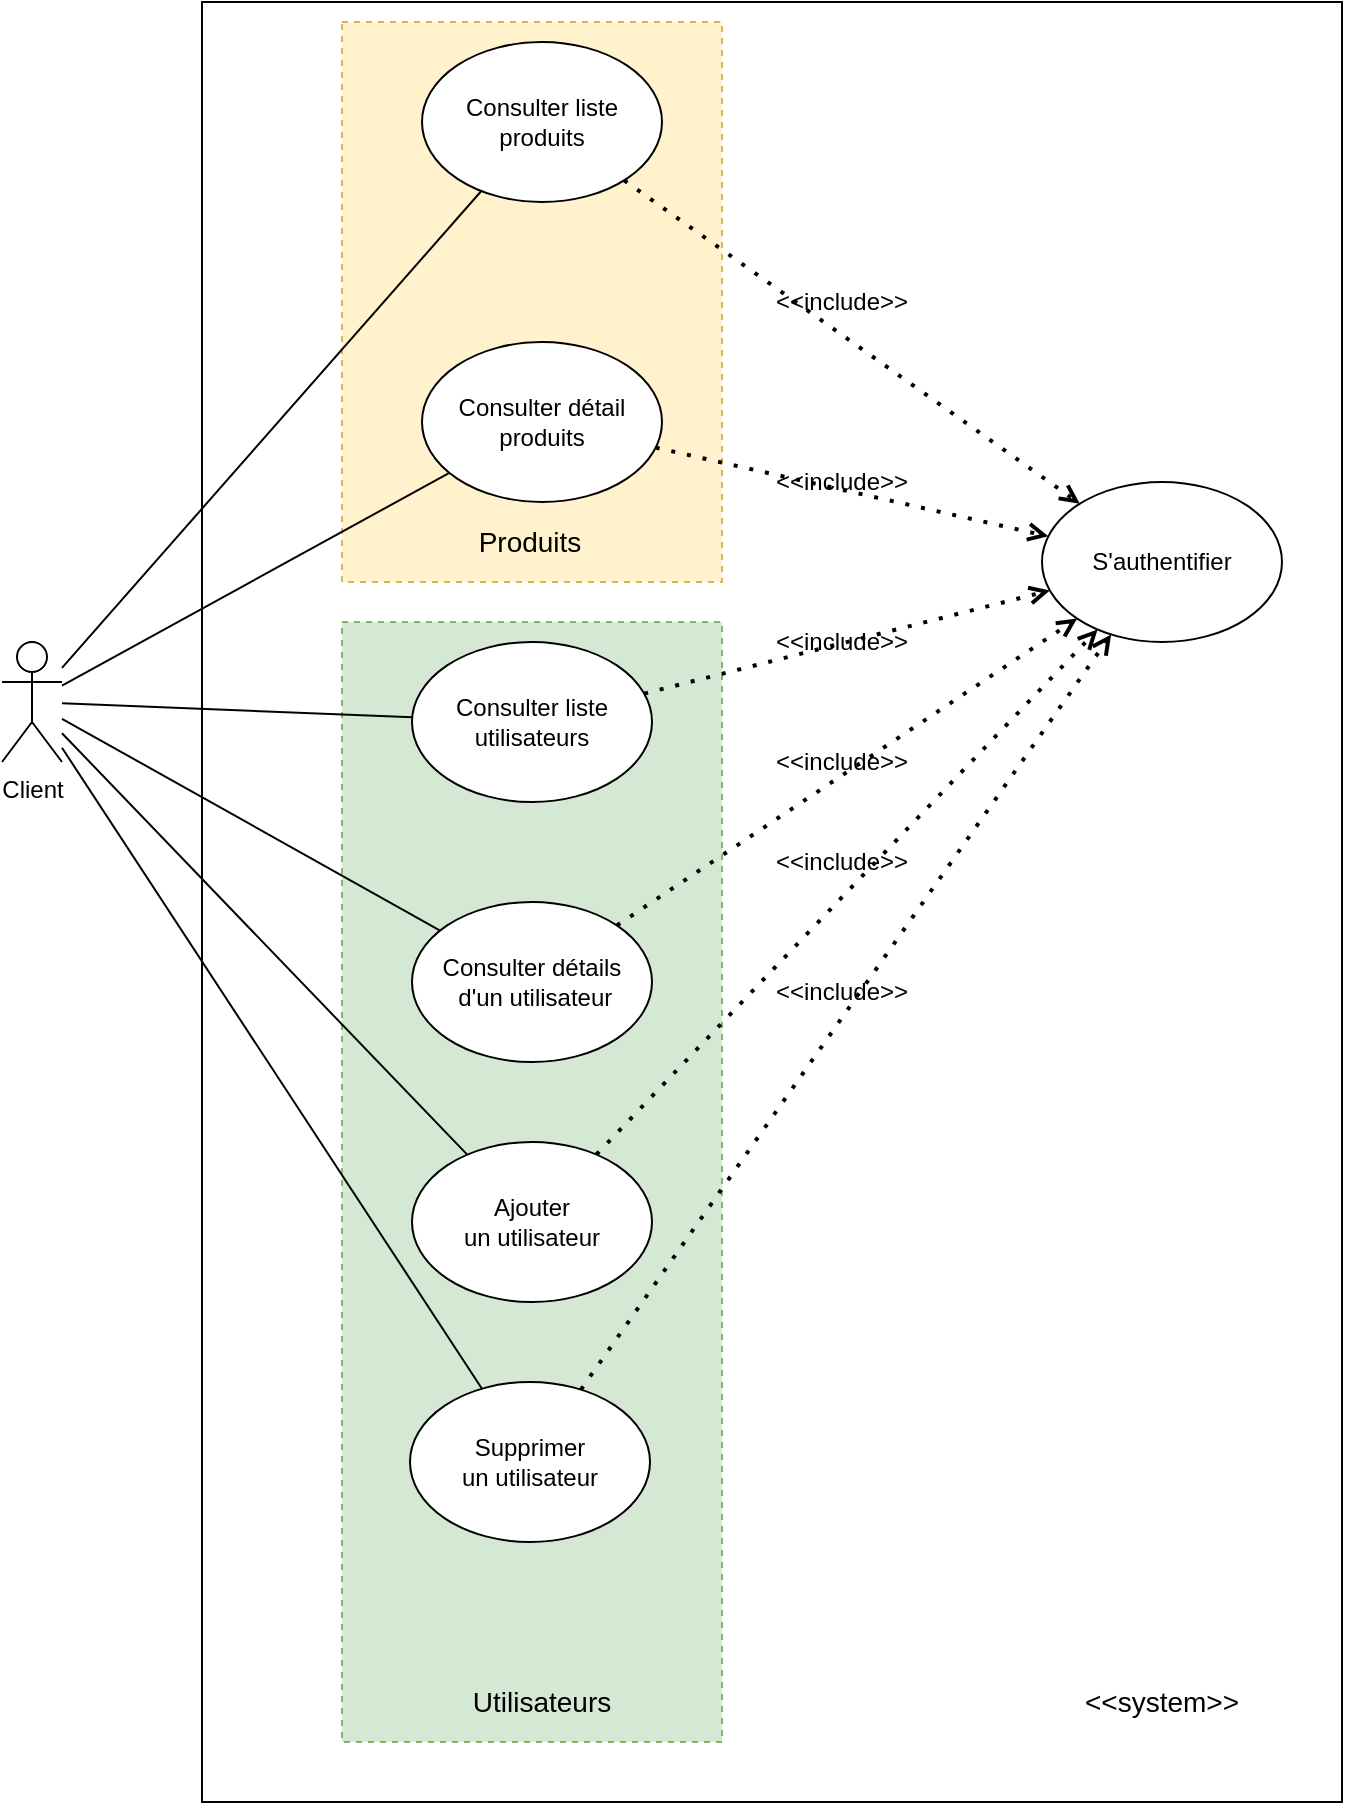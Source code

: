 <mxfile version="13.6.2" type="device"><diagram id="E0F7ByZO08J8Pbl1r1id" name="Page-1"><mxGraphModel dx="1102" dy="821" grid="1" gridSize="10" guides="1" tooltips="1" connect="1" arrows="1" fold="1" page="1" pageScale="1" pageWidth="827" pageHeight="1169" math="0" shadow="0"><root><mxCell id="0"/><mxCell id="1" parent="0"/><mxCell id="qEwITcIvE9ndq8P2Aa5f-56" value="" style="rounded=0;whiteSpace=wrap;html=1;" parent="1" vertex="1"><mxGeometry x="250" y="100" width="570" height="900" as="geometry"/></mxCell><mxCell id="Zn52uIBp29LTMrjWs_Cy-3" value="" style="rounded=0;whiteSpace=wrap;html=1;dashed=1;fillColor=#d5e8d4;strokeColor=#82b366;" vertex="1" parent="1"><mxGeometry x="320" y="410" width="190" height="560" as="geometry"/></mxCell><mxCell id="Zn52uIBp29LTMrjWs_Cy-1" value="" style="rounded=0;whiteSpace=wrap;html=1;dashed=1;fillColor=#fff2cc;strokeColor=#d6b656;" vertex="1" parent="1"><mxGeometry x="320" y="110" width="190" height="280" as="geometry"/></mxCell><mxCell id="qEwITcIvE9ndq8P2Aa5f-57" value="Client" style="shape=umlActor;verticalLabelPosition=bottom;verticalAlign=top;html=1;outlineConnect=0;" parent="1" vertex="1"><mxGeometry x="150" y="420" width="30" height="60" as="geometry"/></mxCell><mxCell id="qEwITcIvE9ndq8P2Aa5f-58" value="Consulter liste produits" style="ellipse;whiteSpace=wrap;html=1;" parent="1" vertex="1"><mxGeometry x="360" y="120" width="120" height="80" as="geometry"/></mxCell><mxCell id="qEwITcIvE9ndq8P2Aa5f-59" value="Consulter détail produits" style="ellipse;whiteSpace=wrap;html=1;" parent="1" vertex="1"><mxGeometry x="360" y="270" width="120" height="80" as="geometry"/></mxCell><mxCell id="qEwITcIvE9ndq8P2Aa5f-60" value="Consulter liste utilisateurs" style="ellipse;whiteSpace=wrap;html=1;" parent="1" vertex="1"><mxGeometry x="355" y="420" width="120" height="80" as="geometry"/></mxCell><mxCell id="qEwITcIvE9ndq8P2Aa5f-61" value="Consulter détails&lt;br&gt;&amp;nbsp;d'un utilisateur" style="ellipse;whiteSpace=wrap;html=1;" parent="1" vertex="1"><mxGeometry x="355" y="550" width="120" height="80" as="geometry"/></mxCell><mxCell id="qEwITcIvE9ndq8P2Aa5f-62" value="S'authentifier" style="ellipse;whiteSpace=wrap;html=1;" parent="1" vertex="1"><mxGeometry x="670" y="340" width="120" height="80" as="geometry"/></mxCell><mxCell id="qEwITcIvE9ndq8P2Aa5f-63" value="" style="endArrow=open;dashed=1;html=1;dashPattern=1 3;strokeWidth=2;startArrow=none;startFill=0;endFill=0;" parent="1" source="qEwITcIvE9ndq8P2Aa5f-58" target="qEwITcIvE9ndq8P2Aa5f-62" edge="1"><mxGeometry width="50" height="50" relative="1" as="geometry"><mxPoint x="520" y="340" as="sourcePoint"/><mxPoint x="570" y="290" as="targetPoint"/></mxGeometry></mxCell><mxCell id="qEwITcIvE9ndq8P2Aa5f-68" value="" style="endArrow=open;dashed=1;html=1;dashPattern=1 3;strokeWidth=2;startArrow=none;startFill=0;endFill=0;" parent="1" source="qEwITcIvE9ndq8P2Aa5f-59" target="qEwITcIvE9ndq8P2Aa5f-62" edge="1"><mxGeometry width="50" height="50" relative="1" as="geometry"><mxPoint x="470.003" y="308.27" as="sourcePoint"/><mxPoint x="715.114" y="471.726" as="targetPoint"/></mxGeometry></mxCell><mxCell id="qEwITcIvE9ndq8P2Aa5f-69" value="" style="endArrow=open;dashed=1;html=1;dashPattern=1 3;strokeWidth=2;startArrow=none;startFill=0;endFill=0;" parent="1" source="qEwITcIvE9ndq8P2Aa5f-61" target="qEwITcIvE9ndq8P2Aa5f-62" edge="1"><mxGeometry width="50" height="50" relative="1" as="geometry"><mxPoint x="467.239" y="331.995" as="sourcePoint"/><mxPoint x="682.824" y="377.872" as="targetPoint"/></mxGeometry></mxCell><mxCell id="qEwITcIvE9ndq8P2Aa5f-70" value="" style="endArrow=open;dashed=1;html=1;dashPattern=1 3;strokeWidth=2;startArrow=none;startFill=0;endFill=0;" parent="1" source="Zn52uIBp29LTMrjWs_Cy-5" target="qEwITcIvE9ndq8P2Aa5f-62" edge="1"><mxGeometry width="50" height="50" relative="1" as="geometry"><mxPoint x="477.239" y="341.995" as="sourcePoint"/><mxPoint x="692.824" y="387.872" as="targetPoint"/></mxGeometry></mxCell><mxCell id="qEwITcIvE9ndq8P2Aa5f-71" value="&amp;lt;&amp;lt;include&amp;gt;&amp;gt;" style="text;html=1;strokeColor=none;fillColor=none;align=center;verticalAlign=middle;whiteSpace=wrap;rounded=0;" parent="1" vertex="1"><mxGeometry x="550" y="240" width="40" height="20" as="geometry"/></mxCell><mxCell id="qEwITcIvE9ndq8P2Aa5f-73" value="&amp;lt;&amp;lt;include&amp;gt;&amp;gt;" style="text;html=1;strokeColor=none;fillColor=none;align=center;verticalAlign=middle;whiteSpace=wrap;rounded=0;" parent="1" vertex="1"><mxGeometry x="550" y="330" width="40" height="20" as="geometry"/></mxCell><mxCell id="qEwITcIvE9ndq8P2Aa5f-75" value="&amp;lt;&amp;lt;include&amp;gt;&amp;gt;" style="text;html=1;strokeColor=none;fillColor=none;align=center;verticalAlign=middle;whiteSpace=wrap;rounded=0;" parent="1" vertex="1"><mxGeometry x="550" y="410" width="40" height="20" as="geometry"/></mxCell><mxCell id="qEwITcIvE9ndq8P2Aa5f-77" value="&amp;lt;&amp;lt;include&amp;gt;&amp;gt;" style="text;html=1;strokeColor=none;fillColor=none;align=center;verticalAlign=middle;whiteSpace=wrap;rounded=0;" parent="1" vertex="1"><mxGeometry x="550" y="470" width="40" height="20" as="geometry"/></mxCell><mxCell id="qEwITcIvE9ndq8P2Aa5f-79" value="" style="endArrow=none;html=1;" parent="1" source="qEwITcIvE9ndq8P2Aa5f-57" target="qEwITcIvE9ndq8P2Aa5f-58" edge="1"><mxGeometry width="50" height="50" relative="1" as="geometry"><mxPoint x="190" y="320" as="sourcePoint"/><mxPoint x="240" y="270" as="targetPoint"/></mxGeometry></mxCell><mxCell id="qEwITcIvE9ndq8P2Aa5f-80" value="" style="endArrow=none;html=1;" parent="1" source="qEwITcIvE9ndq8P2Aa5f-57" target="qEwITcIvE9ndq8P2Aa5f-59" edge="1"><mxGeometry width="50" height="50" relative="1" as="geometry"><mxPoint x="190" y="375.957" as="sourcePoint"/><mxPoint x="375.196" y="202.583" as="targetPoint"/></mxGeometry></mxCell><mxCell id="qEwITcIvE9ndq8P2Aa5f-81" value="" style="endArrow=none;html=1;" parent="1" source="qEwITcIvE9ndq8P2Aa5f-57" target="qEwITcIvE9ndq8P2Aa5f-60" edge="1"><mxGeometry width="50" height="50" relative="1" as="geometry"><mxPoint x="200" y="385.957" as="sourcePoint"/><mxPoint x="385.196" y="212.583" as="targetPoint"/></mxGeometry></mxCell><mxCell id="qEwITcIvE9ndq8P2Aa5f-82" value="" style="endArrow=none;html=1;" parent="1" source="qEwITcIvE9ndq8P2Aa5f-57" target="qEwITcIvE9ndq8P2Aa5f-61" edge="1"><mxGeometry width="50" height="50" relative="1" as="geometry"><mxPoint x="210" y="395.957" as="sourcePoint"/><mxPoint x="395.196" y="222.583" as="targetPoint"/></mxGeometry></mxCell><mxCell id="Zn52uIBp29LTMrjWs_Cy-2" value="Produits" style="text;html=1;strokeColor=none;fillColor=none;align=center;verticalAlign=middle;whiteSpace=wrap;rounded=0;dashed=1;fontSize=14;" vertex="1" parent="1"><mxGeometry x="394" y="360" width="40" height="20" as="geometry"/></mxCell><mxCell id="Zn52uIBp29LTMrjWs_Cy-4" value="Utilisateurs" style="text;html=1;strokeColor=none;fillColor=none;align=center;verticalAlign=middle;whiteSpace=wrap;rounded=0;dashed=1;fontSize=14;" vertex="1" parent="1"><mxGeometry x="380" y="940" width="80" height="20" as="geometry"/></mxCell><mxCell id="Zn52uIBp29LTMrjWs_Cy-5" value="Ajouter&lt;br&gt;un utilisateur" style="ellipse;whiteSpace=wrap;html=1;" vertex="1" parent="1"><mxGeometry x="355" y="670" width="120" height="80" as="geometry"/></mxCell><mxCell id="Zn52uIBp29LTMrjWs_Cy-6" value="" style="endArrow=open;dashed=1;html=1;dashPattern=1 3;strokeWidth=2;startArrow=none;startFill=0;endFill=0;" edge="1" parent="1" source="qEwITcIvE9ndq8P2Aa5f-60" target="qEwITcIvE9ndq8P2Aa5f-62"><mxGeometry width="50" height="50" relative="1" as="geometry"><mxPoint x="477.239" y="449.395" as="sourcePoint"/><mxPoint x="687.574" y="515.684" as="targetPoint"/></mxGeometry></mxCell><mxCell id="Zn52uIBp29LTMrjWs_Cy-7" value="&amp;lt;&amp;lt;include&amp;gt;&amp;gt;" style="text;html=1;strokeColor=none;fillColor=none;align=center;verticalAlign=middle;whiteSpace=wrap;rounded=0;" vertex="1" parent="1"><mxGeometry x="550" y="520" width="40" height="20" as="geometry"/></mxCell><mxCell id="Zn52uIBp29LTMrjWs_Cy-9" value="" style="endArrow=none;html=1;" edge="1" parent="1" target="Zn52uIBp29LTMrjWs_Cy-5" source="qEwITcIvE9ndq8P2Aa5f-57"><mxGeometry width="50" height="50" relative="1" as="geometry"><mxPoint x="180" y="500.0" as="sourcePoint"/><mxPoint x="395.196" y="329.983" as="targetPoint"/></mxGeometry></mxCell><mxCell id="Zn52uIBp29LTMrjWs_Cy-10" value="Supprimer&lt;br&gt;un utilisateur" style="ellipse;whiteSpace=wrap;html=1;" vertex="1" parent="1"><mxGeometry x="354" y="790" width="120" height="80" as="geometry"/></mxCell><mxCell id="Zn52uIBp29LTMrjWs_Cy-11" value="" style="endArrow=open;dashed=1;html=1;dashPattern=1 3;strokeWidth=2;startArrow=none;startFill=0;endFill=0;" edge="1" parent="1" source="Zn52uIBp29LTMrjWs_Cy-10" target="qEwITcIvE9ndq8P2Aa5f-62"><mxGeometry width="50" height="50" relative="1" as="geometry"><mxPoint x="477.239" y="579.395" as="sourcePoint"/><mxPoint x="687.574" y="645.684" as="targetPoint"/></mxGeometry></mxCell><mxCell id="Zn52uIBp29LTMrjWs_Cy-12" value="&amp;lt;&amp;lt;include&amp;gt;&amp;gt;" style="text;html=1;strokeColor=none;fillColor=none;align=center;verticalAlign=middle;whiteSpace=wrap;rounded=0;" vertex="1" parent="1"><mxGeometry x="550" y="585" width="40" height="20" as="geometry"/></mxCell><mxCell id="Zn52uIBp29LTMrjWs_Cy-14" value="" style="endArrow=none;html=1;" edge="1" parent="1" target="Zn52uIBp29LTMrjWs_Cy-10" source="qEwITcIvE9ndq8P2Aa5f-57"><mxGeometry width="50" height="50" relative="1" as="geometry"><mxPoint x="180" y="630.0" as="sourcePoint"/><mxPoint x="395.196" y="459.983" as="targetPoint"/></mxGeometry></mxCell><mxCell id="Zn52uIBp29LTMrjWs_Cy-16" value="&amp;lt;&amp;lt;system&amp;gt;&amp;gt;" style="text;html=1;strokeColor=none;fillColor=none;align=center;verticalAlign=middle;whiteSpace=wrap;rounded=0;dashed=1;fontSize=14;" vertex="1" parent="1"><mxGeometry x="710" y="940" width="40" height="20" as="geometry"/></mxCell></root></mxGraphModel></diagram></mxfile>